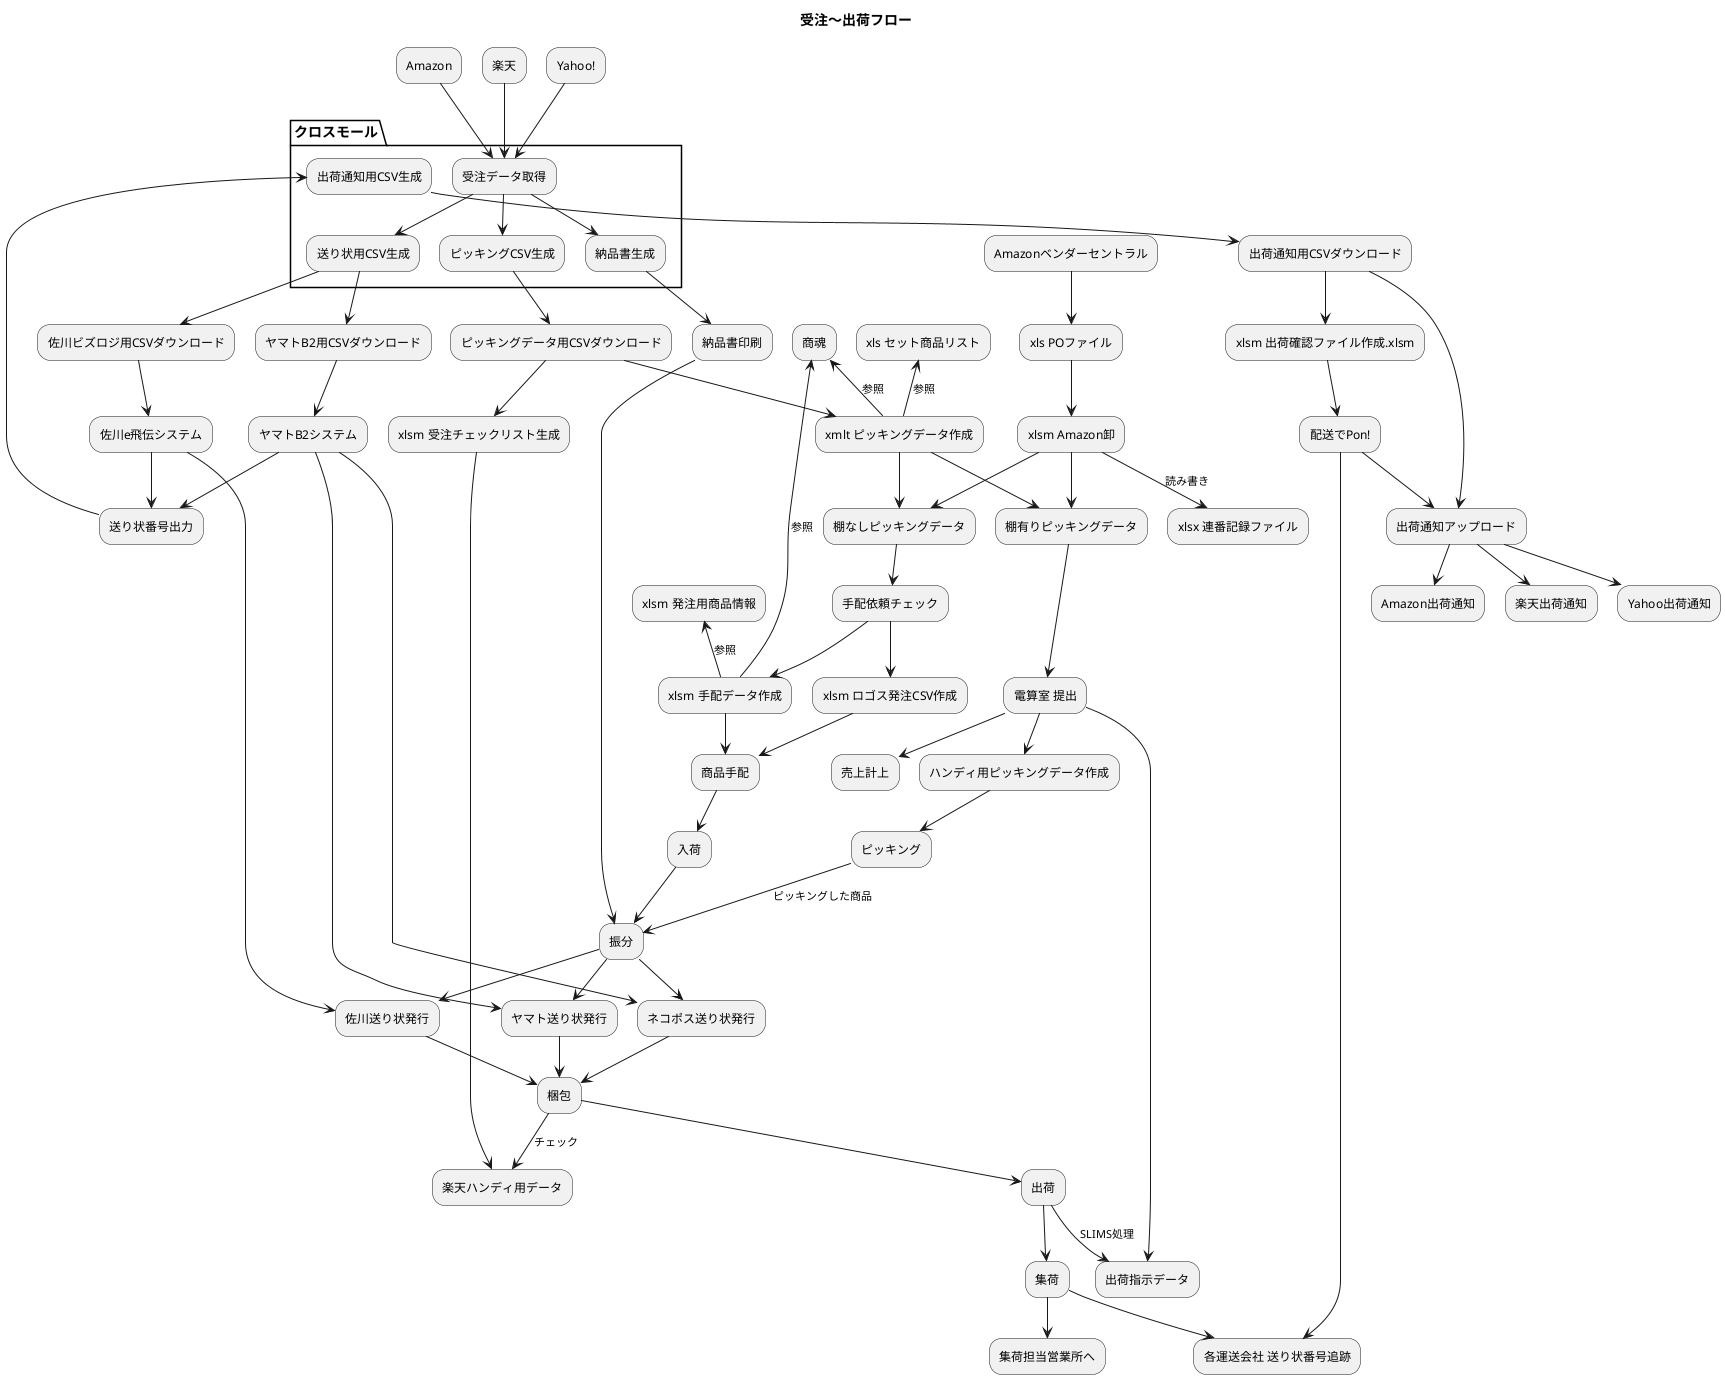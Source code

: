 @startuml build_purchase_data

title 受注～出荷フロー
skinparam monochrome true

partition "クロスモール" {
    "受注データ取得" --> "送り状用CSV生成"
    "受注データ取得" --> "ピッキングCSV生成"
    "受注データ取得" --> "納品書生成"

}

"Amazon" --> "受注データ取得"
"楽天" --> "受注データ取得"
"Yahoo!" --> "受注データ取得"

Amazonベンダーセントラル --> "xls POファイル"
--> "xlsm Amazon卸"
--> "棚なしピッキングデータ"

"xlsm Amazon卸" --> "棚有りピッキングデータ"

"xlsm Amazon卸" --> [読み書き]"xlsx 連番記録ファイル"

"送り状用CSV生成" --> "佐川ビズロジ用CSVダウンロード"
--> "佐川e飛伝システム"

"送り状用CSV生成" --> "ヤマトB2用CSVダウンロード"
--> "ヤマトB2システム"

"納品書生成" --> "納品書印刷"
--> "振分"
--> "佐川送り状発行"
--> "梱包"

"振分" --> "ヤマト送り状発行" 
"ヤマトB2システム" --> "ヤマト送り状発行"
--> "梱包"

"振分" --> "ネコポス送り状発行" 
"ヤマトB2システム" --> "ネコポス送り状発行" 
--> "梱包"


"佐川e飛伝システム" --> "佐川送り状発行"

"ピッキングCSV生成" --> "ピッキングデータ用CSVダウンロード"
--> "xmlt ピッキングデータ作成"
--> "棚有りピッキングデータ"
--> "電算室 提出"
--> "ハンディ用ピッキングデータ作成"
--> "ピッキング"
--> [ピッキングした商品]"振分"

"ピッキングデータ用CSVダウンロード" --> "xlsm 受注チェックリスト生成"
--> "楽天ハンディ用データ"

"電算室 提出" --> "売上計上"
"電算室 提出" --> "出荷指示データ"

"xmlt ピッキングデータ作成" --> "棚なしピッキングデータ"
--> "手配依頼チェック"
--> "xlsm 手配データ作成"
--> "商品手配"
--> "入荷"
--> "振分"

"手配依頼チェック" --> "xlsm ロゴス発注CSV作成"
--> "商品手配"

"xlsm 手配データ作成" -up-> [参照]"xlsm 発注用商品情報"
"xlsm 手配データ作成" -up-> [参照]"商魂"


"xmlt ピッキングデータ作成" -up-> [参照]"商魂"
"xmlt ピッキングデータ作成" -up-> [参照]"xls セット商品リスト"

"梱包" --> [チェック]"楽天ハンディ用データ"

"梱包" --> "出荷"
--> "集荷"

"集荷" --> "各運送会社 送り状番号追跡"

"出荷" --> [SLIMS処理]"出荷指示データ"


"ヤマトB2システム" --> "送り状番号出力"
"佐川e飛伝システム" --> "送り状番号出力"

partition "クロスモール" {
    "送り状番号出力" --> "出荷通知用CSV生成" 
}

"出荷通知用CSV生成" --> "出荷通知用CSVダウンロード"
--> "xlsm 出荷確認ファイル作成.xlsm"
--> "配送でPon!"
--> "各運送会社 送り状番号追跡"


"出荷通知用CSVダウンロード" --> "出荷通知アップロード"

"配送でPon!" --> "出荷通知アップロード"

"出荷通知アップロード" --> "Amazon出荷通知"
"出荷通知アップロード" --> "楽天出荷通知"
"出荷通知アップロード" --> "Yahoo出荷通知"

"集荷"-->"集荷担当営業所へ"

@enduml